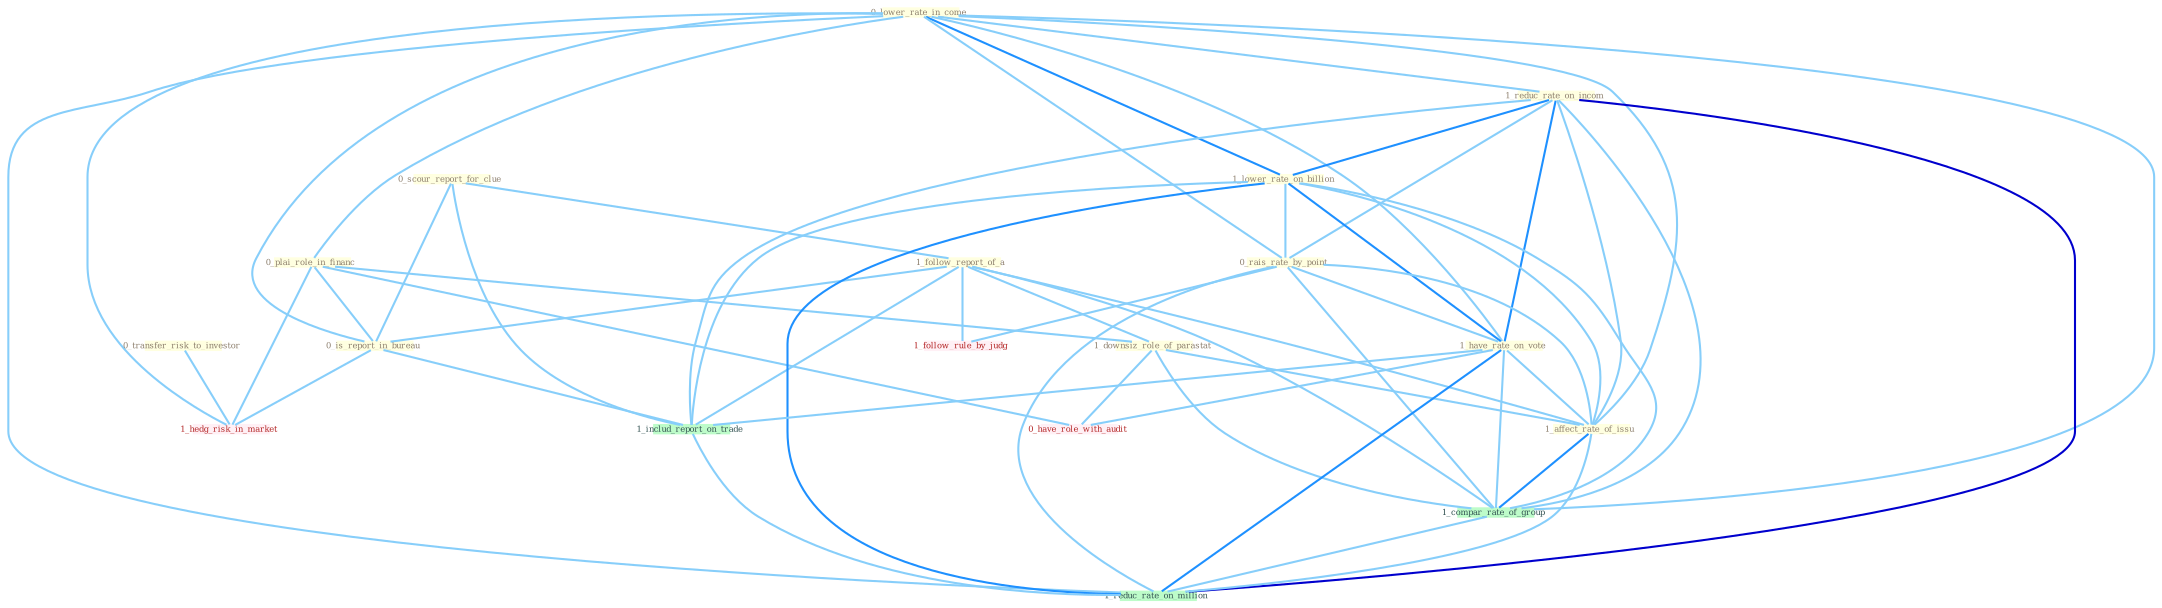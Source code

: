 Graph G{ 
    node
    [shape=polygon,style=filled,width=.5,height=.06,color="#BDFCC9",fixedsize=true,fontsize=4,
    fontcolor="#2f4f4f"];
    {node
    [color="#ffffe0", fontcolor="#8b7d6b"] "0_lower_rate_in_come " "0_plai_role_in_financ " "1_reduc_rate_on_incom " "0_scour_report_for_clue " "0_transfer_risk_to_investor " "1_follow_report_of_a " "1_lower_rate_on_billion " "0_is_report_in_bureau " "0_rais_rate_by_point " "1_downsiz_role_of_parastat " "1_have_rate_on_vote " "1_affect_rate_of_issu "}
{node [color="#fff0f5", fontcolor="#b22222"] "1_follow_rule_by_judg " "1_hedg_risk_in_market " "0_have_role_with_audit "}
edge [color="#B0E2FF"];

	"0_lower_rate_in_come " -- "0_plai_role_in_financ " [w="1", color="#87cefa" ];
	"0_lower_rate_in_come " -- "1_reduc_rate_on_incom " [w="1", color="#87cefa" ];
	"0_lower_rate_in_come " -- "1_lower_rate_on_billion " [w="2", color="#1e90ff" , len=0.8];
	"0_lower_rate_in_come " -- "0_is_report_in_bureau " [w="1", color="#87cefa" ];
	"0_lower_rate_in_come " -- "0_rais_rate_by_point " [w="1", color="#87cefa" ];
	"0_lower_rate_in_come " -- "1_have_rate_on_vote " [w="1", color="#87cefa" ];
	"0_lower_rate_in_come " -- "1_affect_rate_of_issu " [w="1", color="#87cefa" ];
	"0_lower_rate_in_come " -- "1_compar_rate_of_group " [w="1", color="#87cefa" ];
	"0_lower_rate_in_come " -- "1_hedg_risk_in_market " [w="1", color="#87cefa" ];
	"0_lower_rate_in_come " -- "1_reduc_rate_on_million " [w="1", color="#87cefa" ];
	"0_plai_role_in_financ " -- "0_is_report_in_bureau " [w="1", color="#87cefa" ];
	"0_plai_role_in_financ " -- "1_downsiz_role_of_parastat " [w="1", color="#87cefa" ];
	"0_plai_role_in_financ " -- "1_hedg_risk_in_market " [w="1", color="#87cefa" ];
	"0_plai_role_in_financ " -- "0_have_role_with_audit " [w="1", color="#87cefa" ];
	"1_reduc_rate_on_incom " -- "1_lower_rate_on_billion " [w="2", color="#1e90ff" , len=0.8];
	"1_reduc_rate_on_incom " -- "0_rais_rate_by_point " [w="1", color="#87cefa" ];
	"1_reduc_rate_on_incom " -- "1_have_rate_on_vote " [w="2", color="#1e90ff" , len=0.8];
	"1_reduc_rate_on_incom " -- "1_affect_rate_of_issu " [w="1", color="#87cefa" ];
	"1_reduc_rate_on_incom " -- "1_includ_report_on_trade " [w="1", color="#87cefa" ];
	"1_reduc_rate_on_incom " -- "1_compar_rate_of_group " [w="1", color="#87cefa" ];
	"1_reduc_rate_on_incom " -- "1_reduc_rate_on_million " [w="3", color="#0000cd" , len=0.6];
	"0_scour_report_for_clue " -- "1_follow_report_of_a " [w="1", color="#87cefa" ];
	"0_scour_report_for_clue " -- "0_is_report_in_bureau " [w="1", color="#87cefa" ];
	"0_scour_report_for_clue " -- "1_includ_report_on_trade " [w="1", color="#87cefa" ];
	"0_transfer_risk_to_investor " -- "1_hedg_risk_in_market " [w="1", color="#87cefa" ];
	"1_follow_report_of_a " -- "0_is_report_in_bureau " [w="1", color="#87cefa" ];
	"1_follow_report_of_a " -- "1_downsiz_role_of_parastat " [w="1", color="#87cefa" ];
	"1_follow_report_of_a " -- "1_affect_rate_of_issu " [w="1", color="#87cefa" ];
	"1_follow_report_of_a " -- "1_includ_report_on_trade " [w="1", color="#87cefa" ];
	"1_follow_report_of_a " -- "1_compar_rate_of_group " [w="1", color="#87cefa" ];
	"1_follow_report_of_a " -- "1_follow_rule_by_judg " [w="1", color="#87cefa" ];
	"1_lower_rate_on_billion " -- "0_rais_rate_by_point " [w="1", color="#87cefa" ];
	"1_lower_rate_on_billion " -- "1_have_rate_on_vote " [w="2", color="#1e90ff" , len=0.8];
	"1_lower_rate_on_billion " -- "1_affect_rate_of_issu " [w="1", color="#87cefa" ];
	"1_lower_rate_on_billion " -- "1_includ_report_on_trade " [w="1", color="#87cefa" ];
	"1_lower_rate_on_billion " -- "1_compar_rate_of_group " [w="1", color="#87cefa" ];
	"1_lower_rate_on_billion " -- "1_reduc_rate_on_million " [w="2", color="#1e90ff" , len=0.8];
	"0_is_report_in_bureau " -- "1_includ_report_on_trade " [w="1", color="#87cefa" ];
	"0_is_report_in_bureau " -- "1_hedg_risk_in_market " [w="1", color="#87cefa" ];
	"0_rais_rate_by_point " -- "1_have_rate_on_vote " [w="1", color="#87cefa" ];
	"0_rais_rate_by_point " -- "1_affect_rate_of_issu " [w="1", color="#87cefa" ];
	"0_rais_rate_by_point " -- "1_compar_rate_of_group " [w="1", color="#87cefa" ];
	"0_rais_rate_by_point " -- "1_follow_rule_by_judg " [w="1", color="#87cefa" ];
	"0_rais_rate_by_point " -- "1_reduc_rate_on_million " [w="1", color="#87cefa" ];
	"1_downsiz_role_of_parastat " -- "1_affect_rate_of_issu " [w="1", color="#87cefa" ];
	"1_downsiz_role_of_parastat " -- "1_compar_rate_of_group " [w="1", color="#87cefa" ];
	"1_downsiz_role_of_parastat " -- "0_have_role_with_audit " [w="1", color="#87cefa" ];
	"1_have_rate_on_vote " -- "1_affect_rate_of_issu " [w="1", color="#87cefa" ];
	"1_have_rate_on_vote " -- "1_includ_report_on_trade " [w="1", color="#87cefa" ];
	"1_have_rate_on_vote " -- "1_compar_rate_of_group " [w="1", color="#87cefa" ];
	"1_have_rate_on_vote " -- "1_reduc_rate_on_million " [w="2", color="#1e90ff" , len=0.8];
	"1_have_rate_on_vote " -- "0_have_role_with_audit " [w="1", color="#87cefa" ];
	"1_affect_rate_of_issu " -- "1_compar_rate_of_group " [w="2", color="#1e90ff" , len=0.8];
	"1_affect_rate_of_issu " -- "1_reduc_rate_on_million " [w="1", color="#87cefa" ];
	"1_includ_report_on_trade " -- "1_reduc_rate_on_million " [w="1", color="#87cefa" ];
	"1_compar_rate_of_group " -- "1_reduc_rate_on_million " [w="1", color="#87cefa" ];
}